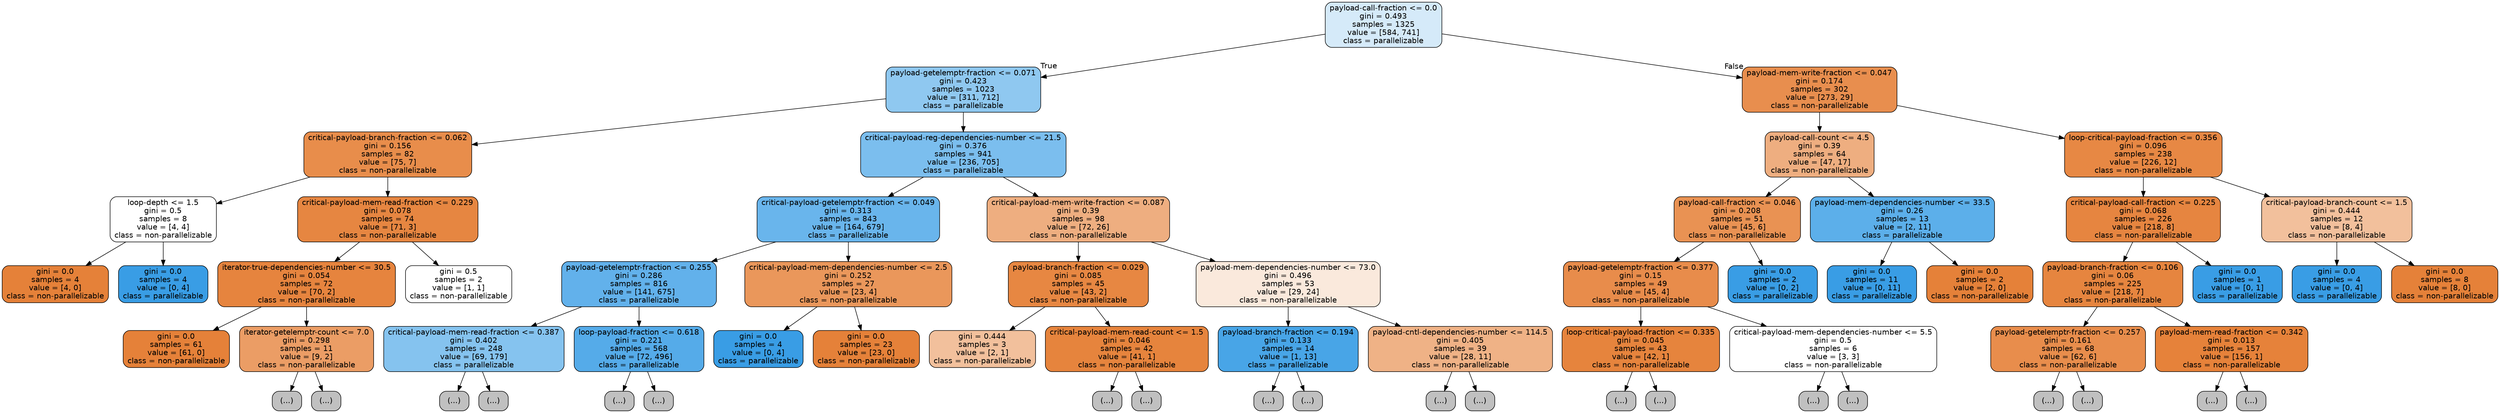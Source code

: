 digraph Tree {
node [shape=box, style="filled, rounded", color="black", fontname=helvetica] ;
edge [fontname=helvetica] ;
0 [label="payload-call-fraction <= 0.0\ngini = 0.493\nsamples = 1325\nvalue = [584, 741]\nclass = parallelizable", fillcolor="#399de536"] ;
1 [label="payload-getelemptr-fraction <= 0.071\ngini = 0.423\nsamples = 1023\nvalue = [311, 712]\nclass = parallelizable", fillcolor="#399de590"] ;
0 -> 1 [labeldistance=2.5, labelangle=45, headlabel="True"] ;
2 [label="critical-payload-branch-fraction <= 0.062\ngini = 0.156\nsamples = 82\nvalue = [75, 7]\nclass = non-parallelizable", fillcolor="#e58139e7"] ;
1 -> 2 ;
3 [label="loop-depth <= 1.5\ngini = 0.5\nsamples = 8\nvalue = [4, 4]\nclass = non-parallelizable", fillcolor="#e5813900"] ;
2 -> 3 ;
4 [label="gini = 0.0\nsamples = 4\nvalue = [4, 0]\nclass = non-parallelizable", fillcolor="#e58139ff"] ;
3 -> 4 ;
5 [label="gini = 0.0\nsamples = 4\nvalue = [0, 4]\nclass = parallelizable", fillcolor="#399de5ff"] ;
3 -> 5 ;
6 [label="critical-payload-mem-read-fraction <= 0.229\ngini = 0.078\nsamples = 74\nvalue = [71, 3]\nclass = non-parallelizable", fillcolor="#e58139f4"] ;
2 -> 6 ;
7 [label="iterator-true-dependencies-number <= 30.5\ngini = 0.054\nsamples = 72\nvalue = [70, 2]\nclass = non-parallelizable", fillcolor="#e58139f8"] ;
6 -> 7 ;
8 [label="gini = 0.0\nsamples = 61\nvalue = [61, 0]\nclass = non-parallelizable", fillcolor="#e58139ff"] ;
7 -> 8 ;
9 [label="iterator-getelemptr-count <= 7.0\ngini = 0.298\nsamples = 11\nvalue = [9, 2]\nclass = non-parallelizable", fillcolor="#e58139c6"] ;
7 -> 9 ;
10 [label="(...)", fillcolor="#C0C0C0"] ;
9 -> 10 ;
13 [label="(...)", fillcolor="#C0C0C0"] ;
9 -> 13 ;
14 [label="gini = 0.5\nsamples = 2\nvalue = [1, 1]\nclass = non-parallelizable", fillcolor="#e5813900"] ;
6 -> 14 ;
15 [label="critical-payload-reg-dependencies-number <= 21.5\ngini = 0.376\nsamples = 941\nvalue = [236, 705]\nclass = parallelizable", fillcolor="#399de5aa"] ;
1 -> 15 ;
16 [label="critical-payload-getelemptr-fraction <= 0.049\ngini = 0.313\nsamples = 843\nvalue = [164, 679]\nclass = parallelizable", fillcolor="#399de5c1"] ;
15 -> 16 ;
17 [label="payload-getelemptr-fraction <= 0.255\ngini = 0.286\nsamples = 816\nvalue = [141, 675]\nclass = parallelizable", fillcolor="#399de5ca"] ;
16 -> 17 ;
18 [label="critical-payload-mem-read-fraction <= 0.387\ngini = 0.402\nsamples = 248\nvalue = [69, 179]\nclass = parallelizable", fillcolor="#399de59d"] ;
17 -> 18 ;
19 [label="(...)", fillcolor="#C0C0C0"] ;
18 -> 19 ;
92 [label="(...)", fillcolor="#C0C0C0"] ;
18 -> 92 ;
97 [label="loop-payload-fraction <= 0.618\ngini = 0.221\nsamples = 568\nvalue = [72, 496]\nclass = parallelizable", fillcolor="#399de5da"] ;
17 -> 97 ;
98 [label="(...)", fillcolor="#C0C0C0"] ;
97 -> 98 ;
99 [label="(...)", fillcolor="#C0C0C0"] ;
97 -> 99 ;
202 [label="critical-payload-mem-dependencies-number <= 2.5\ngini = 0.252\nsamples = 27\nvalue = [23, 4]\nclass = non-parallelizable", fillcolor="#e58139d3"] ;
16 -> 202 ;
203 [label="gini = 0.0\nsamples = 4\nvalue = [0, 4]\nclass = parallelizable", fillcolor="#399de5ff"] ;
202 -> 203 ;
204 [label="gini = 0.0\nsamples = 23\nvalue = [23, 0]\nclass = non-parallelizable", fillcolor="#e58139ff"] ;
202 -> 204 ;
205 [label="critical-payload-mem-write-fraction <= 0.087\ngini = 0.39\nsamples = 98\nvalue = [72, 26]\nclass = non-parallelizable", fillcolor="#e58139a3"] ;
15 -> 205 ;
206 [label="payload-branch-fraction <= 0.029\ngini = 0.085\nsamples = 45\nvalue = [43, 2]\nclass = non-parallelizable", fillcolor="#e58139f3"] ;
205 -> 206 ;
207 [label="gini = 0.444\nsamples = 3\nvalue = [2, 1]\nclass = non-parallelizable", fillcolor="#e581397f"] ;
206 -> 207 ;
208 [label="critical-payload-mem-read-count <= 1.5\ngini = 0.046\nsamples = 42\nvalue = [41, 1]\nclass = non-parallelizable", fillcolor="#e58139f9"] ;
206 -> 208 ;
209 [label="(...)", fillcolor="#C0C0C0"] ;
208 -> 209 ;
212 [label="(...)", fillcolor="#C0C0C0"] ;
208 -> 212 ;
213 [label="payload-mem-dependencies-number <= 73.0\ngini = 0.496\nsamples = 53\nvalue = [29, 24]\nclass = non-parallelizable", fillcolor="#e581392c"] ;
205 -> 213 ;
214 [label="payload-branch-fraction <= 0.194\ngini = 0.133\nsamples = 14\nvalue = [1, 13]\nclass = parallelizable", fillcolor="#399de5eb"] ;
213 -> 214 ;
215 [label="(...)", fillcolor="#C0C0C0"] ;
214 -> 215 ;
216 [label="(...)", fillcolor="#C0C0C0"] ;
214 -> 216 ;
217 [label="payload-cntl-dependencies-number <= 114.5\ngini = 0.405\nsamples = 39\nvalue = [28, 11]\nclass = non-parallelizable", fillcolor="#e581399b"] ;
213 -> 217 ;
218 [label="(...)", fillcolor="#C0C0C0"] ;
217 -> 218 ;
223 [label="(...)", fillcolor="#C0C0C0"] ;
217 -> 223 ;
232 [label="payload-mem-write-fraction <= 0.047\ngini = 0.174\nsamples = 302\nvalue = [273, 29]\nclass = non-parallelizable", fillcolor="#e58139e4"] ;
0 -> 232 [labeldistance=2.5, labelangle=-45, headlabel="False"] ;
233 [label="payload-call-count <= 4.5\ngini = 0.39\nsamples = 64\nvalue = [47, 17]\nclass = non-parallelizable", fillcolor="#e58139a3"] ;
232 -> 233 ;
234 [label="payload-call-fraction <= 0.046\ngini = 0.208\nsamples = 51\nvalue = [45, 6]\nclass = non-parallelizable", fillcolor="#e58139dd"] ;
233 -> 234 ;
235 [label="payload-getelemptr-fraction <= 0.377\ngini = 0.15\nsamples = 49\nvalue = [45, 4]\nclass = non-parallelizable", fillcolor="#e58139e8"] ;
234 -> 235 ;
236 [label="loop-critical-payload-fraction <= 0.335\ngini = 0.045\nsamples = 43\nvalue = [42, 1]\nclass = non-parallelizable", fillcolor="#e58139f9"] ;
235 -> 236 ;
237 [label="(...)", fillcolor="#C0C0C0"] ;
236 -> 237 ;
238 [label="(...)", fillcolor="#C0C0C0"] ;
236 -> 238 ;
241 [label="critical-payload-mem-dependencies-number <= 5.5\ngini = 0.5\nsamples = 6\nvalue = [3, 3]\nclass = non-parallelizable", fillcolor="#e5813900"] ;
235 -> 241 ;
242 [label="(...)", fillcolor="#C0C0C0"] ;
241 -> 242 ;
243 [label="(...)", fillcolor="#C0C0C0"] ;
241 -> 243 ;
244 [label="gini = 0.0\nsamples = 2\nvalue = [0, 2]\nclass = parallelizable", fillcolor="#399de5ff"] ;
234 -> 244 ;
245 [label="payload-mem-dependencies-number <= 33.5\ngini = 0.26\nsamples = 13\nvalue = [2, 11]\nclass = parallelizable", fillcolor="#399de5d1"] ;
233 -> 245 ;
246 [label="gini = 0.0\nsamples = 11\nvalue = [0, 11]\nclass = parallelizable", fillcolor="#399de5ff"] ;
245 -> 246 ;
247 [label="gini = 0.0\nsamples = 2\nvalue = [2, 0]\nclass = non-parallelizable", fillcolor="#e58139ff"] ;
245 -> 247 ;
248 [label="loop-critical-payload-fraction <= 0.356\ngini = 0.096\nsamples = 238\nvalue = [226, 12]\nclass = non-parallelizable", fillcolor="#e58139f1"] ;
232 -> 248 ;
249 [label="critical-payload-call-fraction <= 0.225\ngini = 0.068\nsamples = 226\nvalue = [218, 8]\nclass = non-parallelizable", fillcolor="#e58139f6"] ;
248 -> 249 ;
250 [label="payload-branch-fraction <= 0.106\ngini = 0.06\nsamples = 225\nvalue = [218, 7]\nclass = non-parallelizable", fillcolor="#e58139f7"] ;
249 -> 250 ;
251 [label="payload-getelemptr-fraction <= 0.257\ngini = 0.161\nsamples = 68\nvalue = [62, 6]\nclass = non-parallelizable", fillcolor="#e58139e6"] ;
250 -> 251 ;
252 [label="(...)", fillcolor="#C0C0C0"] ;
251 -> 252 ;
257 [label="(...)", fillcolor="#C0C0C0"] ;
251 -> 257 ;
262 [label="payload-mem-read-fraction <= 0.342\ngini = 0.013\nsamples = 157\nvalue = [156, 1]\nclass = non-parallelizable", fillcolor="#e58139fd"] ;
250 -> 262 ;
263 [label="(...)", fillcolor="#C0C0C0"] ;
262 -> 263 ;
264 [label="(...)", fillcolor="#C0C0C0"] ;
262 -> 264 ;
267 [label="gini = 0.0\nsamples = 1\nvalue = [0, 1]\nclass = parallelizable", fillcolor="#399de5ff"] ;
249 -> 267 ;
268 [label="critical-payload-branch-count <= 1.5\ngini = 0.444\nsamples = 12\nvalue = [8, 4]\nclass = non-parallelizable", fillcolor="#e581397f"] ;
248 -> 268 ;
269 [label="gini = 0.0\nsamples = 4\nvalue = [0, 4]\nclass = parallelizable", fillcolor="#399de5ff"] ;
268 -> 269 ;
270 [label="gini = 0.0\nsamples = 8\nvalue = [8, 0]\nclass = non-parallelizable", fillcolor="#e58139ff"] ;
268 -> 270 ;
}